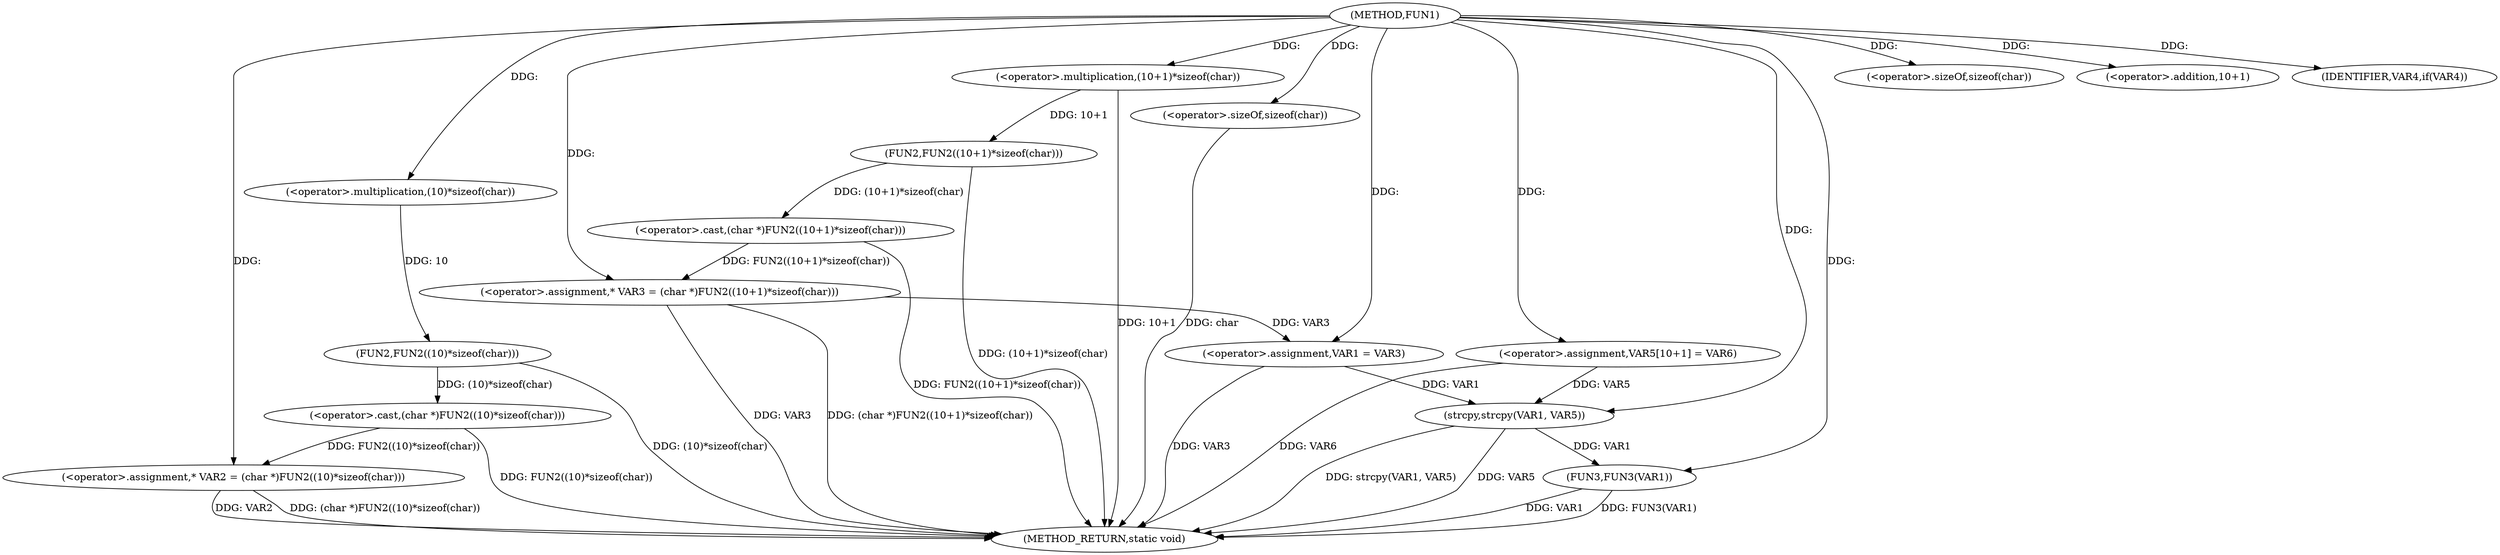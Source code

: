 digraph FUN1 {  
"1000100" [label = "(METHOD,FUN1)" ]
"1000141" [label = "(METHOD_RETURN,static void)" ]
"1000104" [label = "(<operator>.assignment,* VAR2 = (char *)FUN2((10)*sizeof(char)))" ]
"1000106" [label = "(<operator>.cast,(char *)FUN2((10)*sizeof(char)))" ]
"1000108" [label = "(FUN2,FUN2((10)*sizeof(char)))" ]
"1000109" [label = "(<operator>.multiplication,(10)*sizeof(char))" ]
"1000111" [label = "(<operator>.sizeOf,sizeof(char))" ]
"1000114" [label = "(<operator>.assignment,* VAR3 = (char *)FUN2((10+1)*sizeof(char)))" ]
"1000116" [label = "(<operator>.cast,(char *)FUN2((10+1)*sizeof(char)))" ]
"1000118" [label = "(FUN2,FUN2((10+1)*sizeof(char)))" ]
"1000119" [label = "(<operator>.multiplication,(10+1)*sizeof(char))" ]
"1000120" [label = "(<operator>.addition,10+1)" ]
"1000123" [label = "(<operator>.sizeOf,sizeof(char))" ]
"1000126" [label = "(IDENTIFIER,VAR4,if(VAR4))" ]
"1000128" [label = "(<operator>.assignment,VAR1 = VAR3)" ]
"1000133" [label = "(<operator>.assignment,VAR5[10+1] = VAR6)" ]
"1000136" [label = "(strcpy,strcpy(VAR1, VAR5))" ]
"1000139" [label = "(FUN3,FUN3(VAR1))" ]
  "1000128" -> "1000141"  [ label = "DDG: VAR3"] 
  "1000106" -> "1000141"  [ label = "DDG: FUN2((10)*sizeof(char))"] 
  "1000104" -> "1000141"  [ label = "DDG: VAR2"] 
  "1000139" -> "1000141"  [ label = "DDG: VAR1"] 
  "1000114" -> "1000141"  [ label = "DDG: VAR3"] 
  "1000116" -> "1000141"  [ label = "DDG: FUN2((10+1)*sizeof(char))"] 
  "1000136" -> "1000141"  [ label = "DDG: strcpy(VAR1, VAR5)"] 
  "1000118" -> "1000141"  [ label = "DDG: (10+1)*sizeof(char)"] 
  "1000114" -> "1000141"  [ label = "DDG: (char *)FUN2((10+1)*sizeof(char))"] 
  "1000123" -> "1000141"  [ label = "DDG: char"] 
  "1000139" -> "1000141"  [ label = "DDG: FUN3(VAR1)"] 
  "1000133" -> "1000141"  [ label = "DDG: VAR6"] 
  "1000119" -> "1000141"  [ label = "DDG: 10+1"] 
  "1000136" -> "1000141"  [ label = "DDG: VAR5"] 
  "1000104" -> "1000141"  [ label = "DDG: (char *)FUN2((10)*sizeof(char))"] 
  "1000108" -> "1000141"  [ label = "DDG: (10)*sizeof(char)"] 
  "1000106" -> "1000104"  [ label = "DDG: FUN2((10)*sizeof(char))"] 
  "1000100" -> "1000104"  [ label = "DDG: "] 
  "1000108" -> "1000106"  [ label = "DDG: (10)*sizeof(char)"] 
  "1000109" -> "1000108"  [ label = "DDG: 10"] 
  "1000100" -> "1000109"  [ label = "DDG: "] 
  "1000100" -> "1000111"  [ label = "DDG: "] 
  "1000116" -> "1000114"  [ label = "DDG: FUN2((10+1)*sizeof(char))"] 
  "1000100" -> "1000114"  [ label = "DDG: "] 
  "1000118" -> "1000116"  [ label = "DDG: (10+1)*sizeof(char)"] 
  "1000119" -> "1000118"  [ label = "DDG: 10+1"] 
  "1000100" -> "1000119"  [ label = "DDG: "] 
  "1000100" -> "1000120"  [ label = "DDG: "] 
  "1000100" -> "1000123"  [ label = "DDG: "] 
  "1000100" -> "1000126"  [ label = "DDG: "] 
  "1000114" -> "1000128"  [ label = "DDG: VAR3"] 
  "1000100" -> "1000128"  [ label = "DDG: "] 
  "1000100" -> "1000133"  [ label = "DDG: "] 
  "1000128" -> "1000136"  [ label = "DDG: VAR1"] 
  "1000100" -> "1000136"  [ label = "DDG: "] 
  "1000133" -> "1000136"  [ label = "DDG: VAR5"] 
  "1000136" -> "1000139"  [ label = "DDG: VAR1"] 
  "1000100" -> "1000139"  [ label = "DDG: "] 
}
